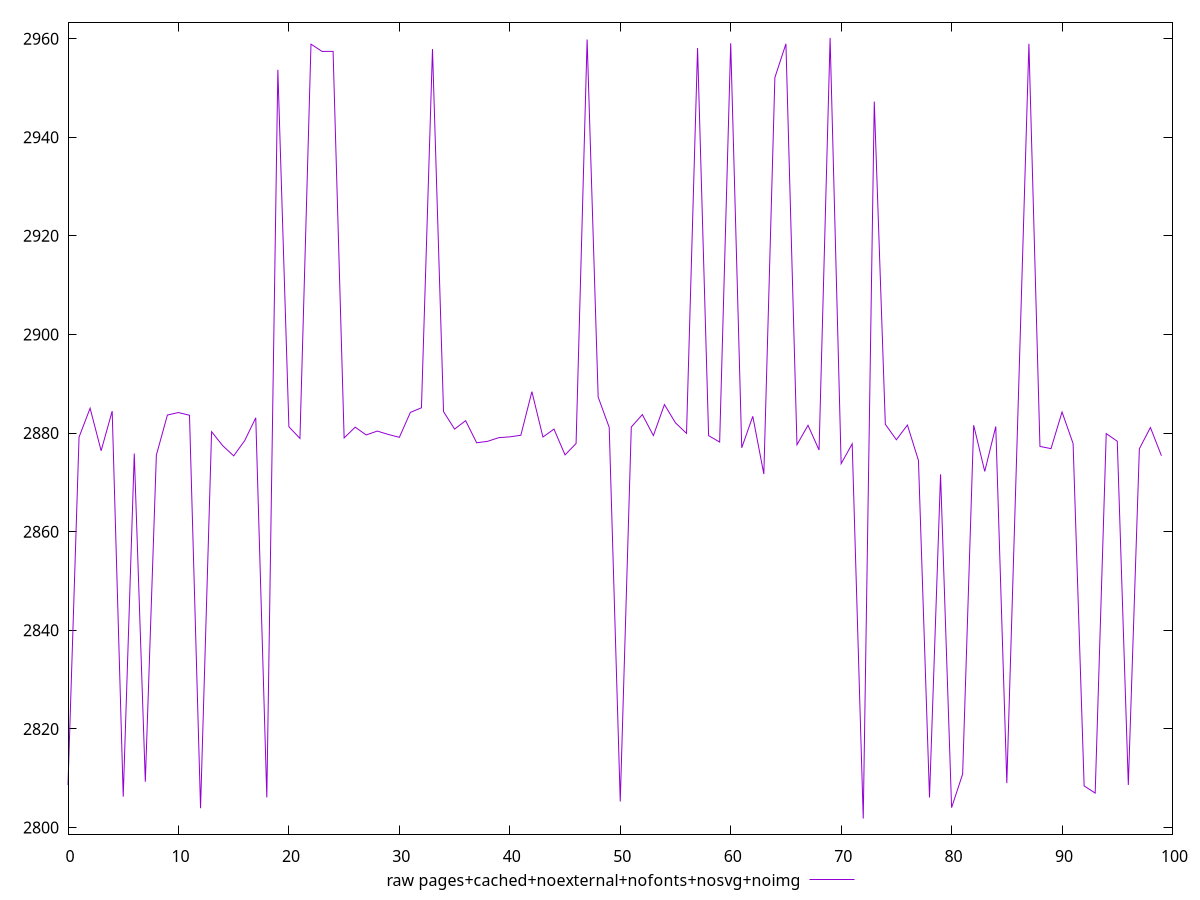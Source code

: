 $_rawPagesCachedNoexternalNofontsNosvgNoimg <<EOF
2808.6190000000006
2879.1762
2885.0386499999995
2876.4148999999998
2884.453599999999
2806.247799999999
2875.8465000000006
2809.2830500000005
2875.53575
2883.6553
2884.1623499999996
2883.606750000001
2803.9116000000004
2880.2756500000005
2877.4591999999993
2875.375249999999
2878.4726999999993
2883.099
2806.0869999999995
2953.6754999999985
2881.2737499999994
2878.9130500000006
2958.8807500000003
2957.40525
2957.423499999999
2879.00605
2881.1959000000006
2879.6163000000006
2880.4046000000008
2879.7176000000004
2879.13145
2884.19715
2885.1222
2957.88675
2884.3517999999995
2880.8057500000004
2882.511250000001
2878.02755
2878.325950000001
2879.0669000000003
2879.230450000001
2879.5545000000006
2888.4036
2879.195599999999
2880.8015
2875.57315
2877.8742500000008
2959.8337500000002
2887.3053000000004
2881.1540999999993
2805.2632000000003
2881.2230000000004
2883.7466999999997
2879.4905499999995
2885.7752499999992
2882.07365
2879.9377500000005
2958.0880000000006
2879.4780500000006
2878.173
2959.063750000001
2877.0103
2883.391849999999
2871.6878500000003
2952.0985
2958.9455000000007
2877.6322
2881.5726000000004
2876.560699999999
2960.146499999999
2873.792200000001
2877.8184499999993
2801.8191000000006
2947.21975
2881.78625
2878.64215
2881.6216999999997
2874.44275
2806.0744999999997
2871.630650000001
2804.024299999999
2810.8432499999994
2881.5900499999993
2872.2193000000007
2881.3294
2809.0043499999997
2883.6350999999995
2958.9640000000004
2877.2878499999993
2876.8422500000006
2884.2677
2877.8762
2808.4293
2806.978200000001
2879.8942500000003
2878.3373000000006
2808.62645
2876.814300000001
2881.126650000001
2875.3962500000007
EOF
set key outside below
set terminal pngcairo
set output "report_00006_2020-11-02T20-21-41.718Z/largest-contentful-paint/pages+cached+noexternal+nofonts+nosvg+noimg//raw.png"
set yrange [2798.6525520000005:2963.313047999999]
plot $_rawPagesCachedNoexternalNofontsNosvgNoimg title "raw pages+cached+noexternal+nofonts+nosvg+noimg" with line ,